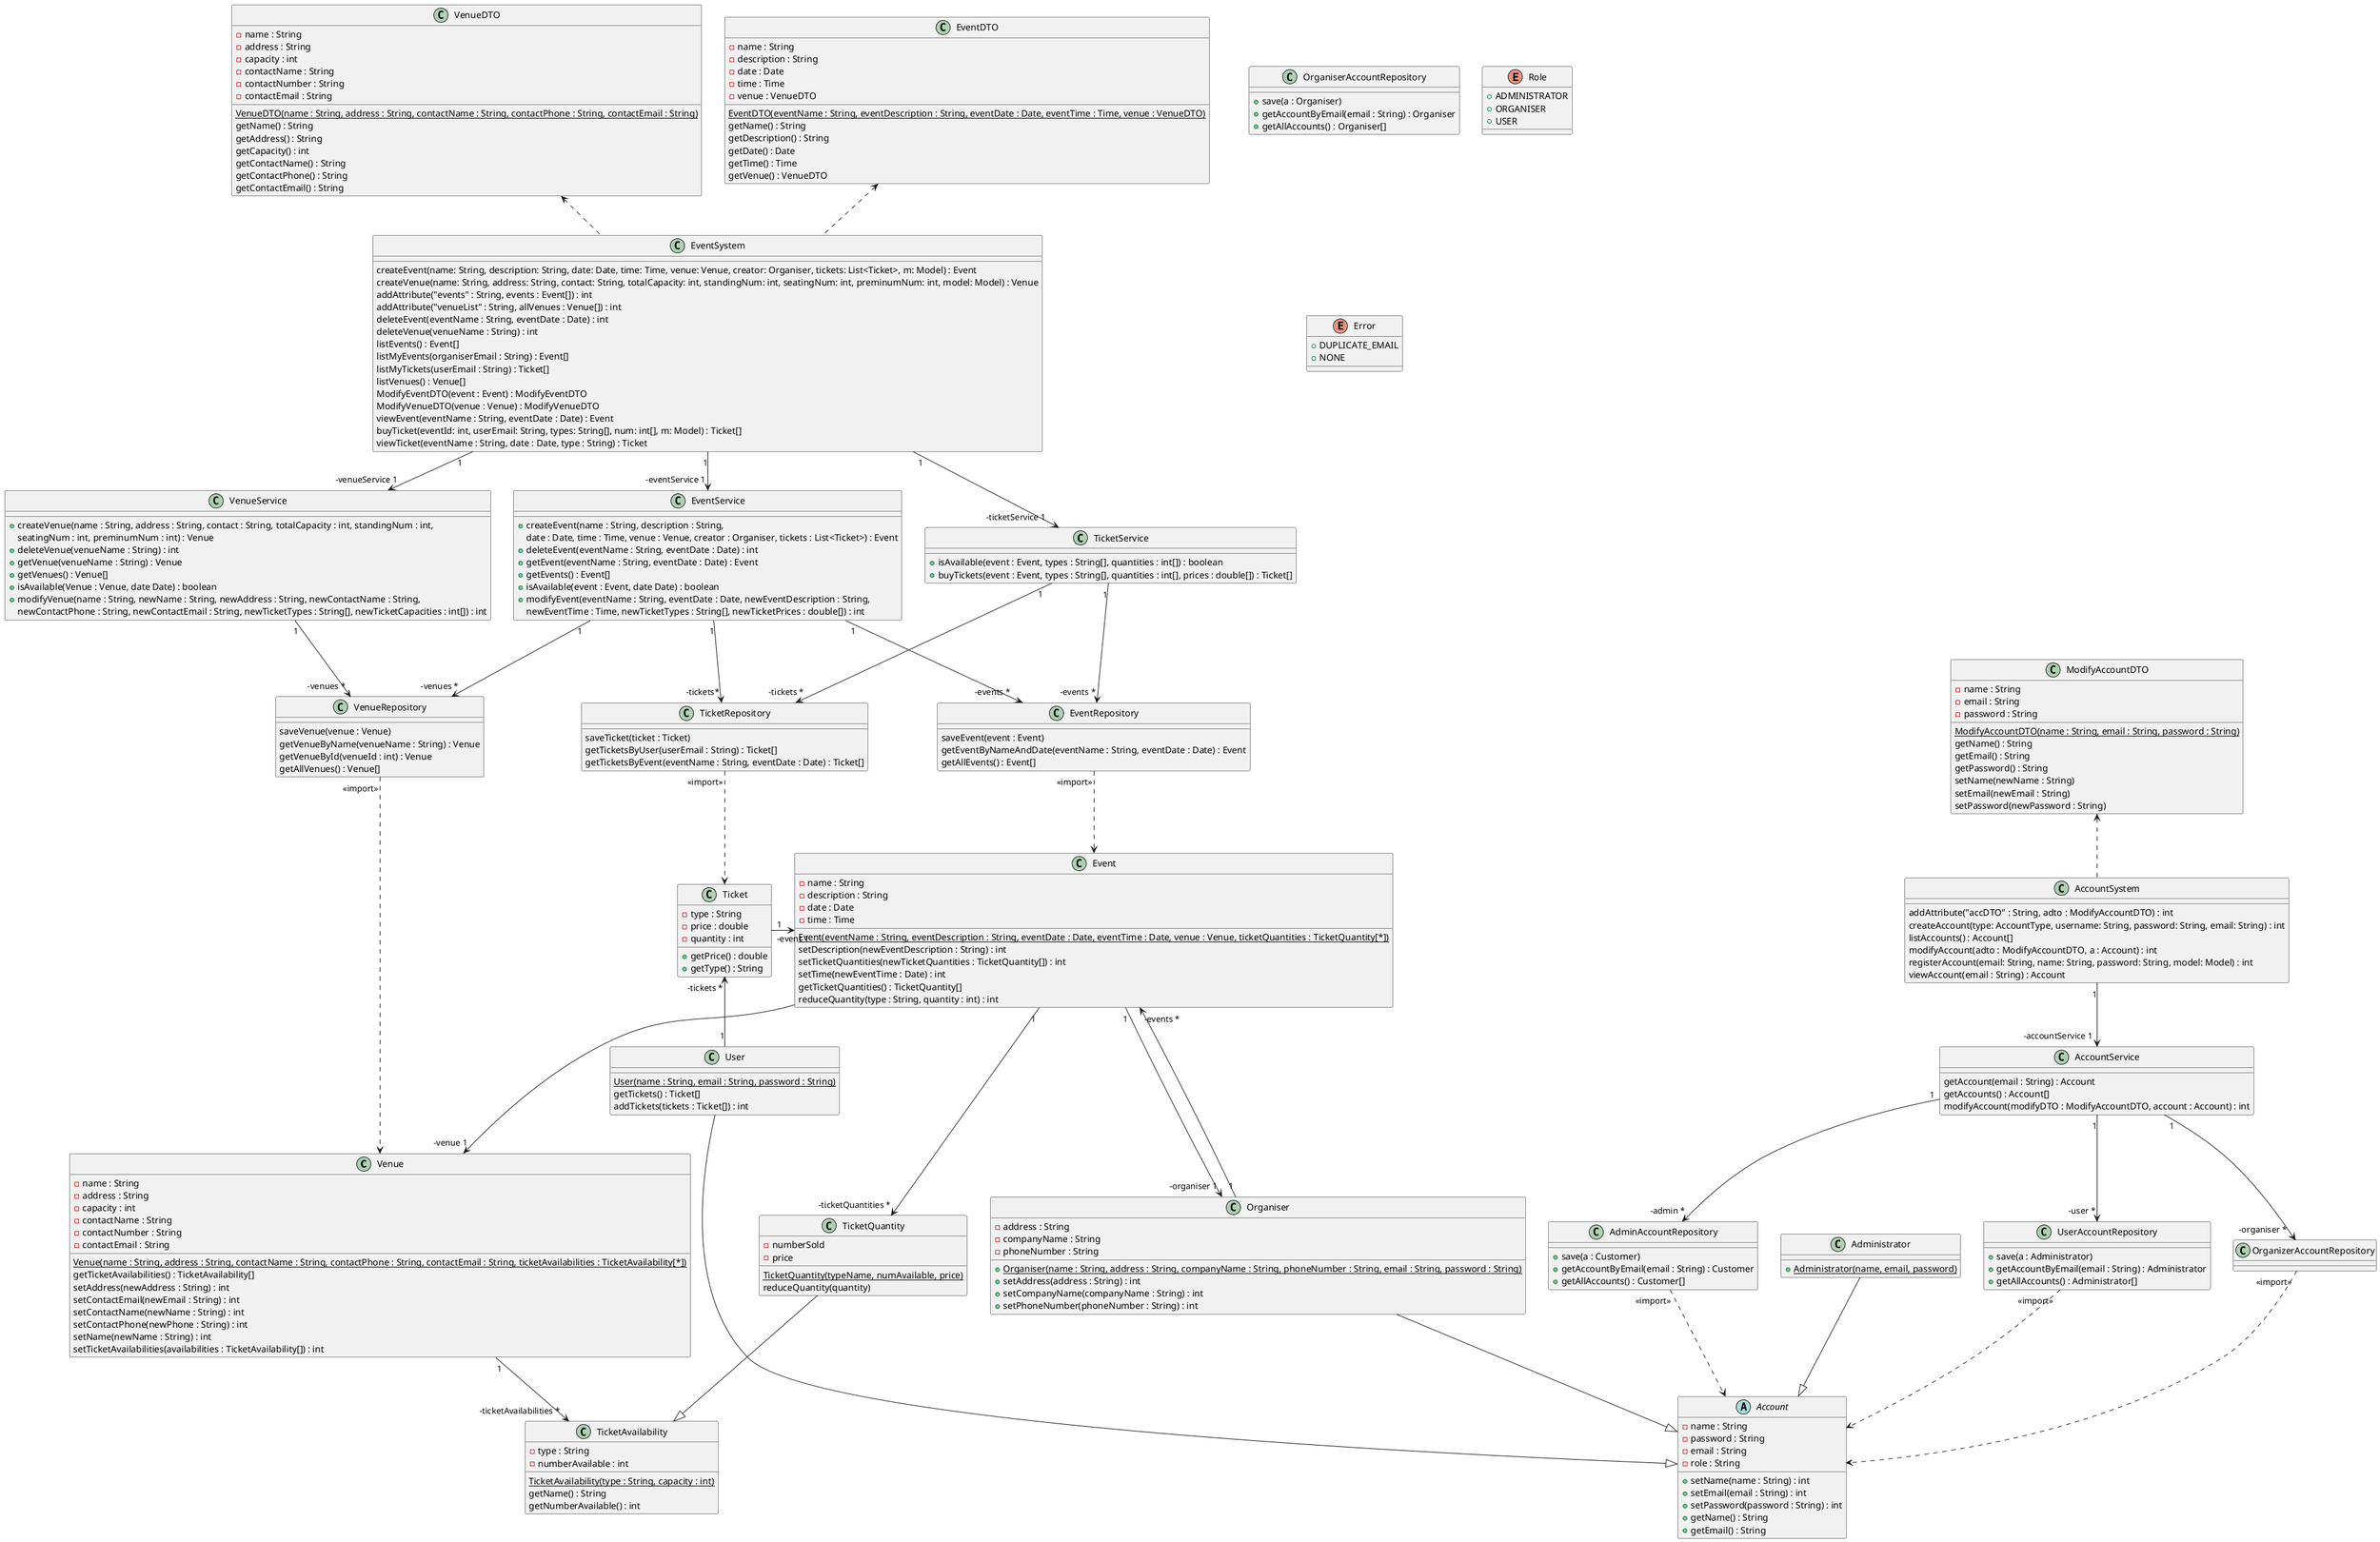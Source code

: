 @startuml class-diagram

    class Venue {
        - name : String
        - address : String
        - capacity : int
        - contactName : String
        - contactNumber : String
        - contactEmail : String
        {static} Venue(name : String, address : String, contactName : String, contactPhone : String, contactEmail : String, ticketAvailabilities : TicketAvailability[*])
        getTicketAvailabilities() : TicketAvailability[]
        setAddress(newAddress : String) : int
        setContactEmail(newEmail : String) : int
        setContactName(newName : String) : int
        setContactPhone(newPhone : String) : int
        setName(newName : String) : int
        setTicketAvailabilities(availabilities : TicketAvailability[]) : int
    }

    class TicketAvailability {
        - type : String
        - numberAvailable : int
        {static} TicketAvailability(type : String, capacity : int)
        getName() : String
        getNumberAvailable() : int
    }

    class TicketQuantity {
        - numberSold
        - price
        {static} TicketQuantity(typeName, numAvailable, price)
        reduceQuantity(quantity)
    }


    class Event {
        - name : String
        - description : String
        - date : Date
        - time : Time
        {static} Event(eventName : String, eventDescription : String, eventDate : Date, eventTime : Date, venue : Venue, ticketQuantities : TicketQuantity[*])
        setDescription(newEventDescription : String) : int
        setTicketQuantities(newTicketQuantities : TicketQuantity[]) : int
        setTime(newEventTime : Date) : int
        getTicketQuantities() : TicketQuantity[]
        reduceQuantity(type : String, quantity : int) : int
    }

    class Ticket {
        - type : String
        - price : double
        - quantity : int
        +getPrice() : double
        +getType() : String
    }

    class Organiser {
        - address : String
        - companyName : String
        - phoneNumber : String
        {static}+Organiser(name : String, address : String, companyName : String, phoneNumber : String, email : String, password : String)
        +setAddress(address : String) : int
        +setCompanyName(companyName : String) : int
        +setPhoneNumber(phoneNumber : String) : int
    }

    class Administrator {
        {static}+Administrator(name, email, password)
    }

    class User {
        {static} User(name : String, email : String, password : String)
        getTickets() : Ticket[]
        addTickets(tickets : Ticket[]) : int
    }

    abstract class Account {
        - name : String
        - password : String
        - email : String
        - role : String
        +setName(name : String) : int
        +setEmail(email : String) : int
        +setPassword(password : String) : int
        +getName() : String
        +getEmail() : String
    }

    class EventDTO {
        - name : String
        - description : String
        - date : Date
        - time : Time
        - venue : VenueDTO
        {static} EventDTO(eventName : String, eventDescription : String, eventDate : Date, eventTime : Time, venue : VenueDTO)
        getName() : String
        getDescription() : String
        getDate() : Date
        getTime() : Time
        getVenue() : VenueDTO
    }


    class VenueDTO {
        - name : String
        - address : String
        - capacity : int
        - contactName : String
        - contactNumber : String
        - contactEmail : String
        {static} VenueDTO(name : String, address : String, contactName : String, contactPhone : String, contactEmail : String)
        getName() : String
        getAddress() : String
        getCapacity() : int
        getContactName() : String
        getContactPhone() : String
        getContactEmail() : String
    }

    class AccountSystem {
        addAttribute("accDTO" : String, adto : ModifyAccountDTO) : int
        createAccount(type: AccountType, username: String, password: String, email: String) : int
        listAccounts() : Account[]
        modifyAccount(adto : ModifyAccountDTO, a : Account) : int
        registerAccount(email: String, name: String, password: String, model: Model) : int
        viewAccount(email : String) : Account
    }

    class EventSystem {
        createEvent(name: String, description: String, date: Date, time: Time, venue: Venue, creator: Organiser, tickets: List<Ticket>, m: Model) : Event
        createVenue(name: String, address: String, contact: String, totalCapacity: int, standingNum: int, seatingNum: int, preminumNum: int, model: Model) : Venue
        addAttribute("events" : String, events : Event[]) : int
        addAttribute("venueList" : String, allVenues : Venue[]) : int
        deleteEvent(eventName : String, eventDate : Date) : int
        deleteVenue(venueName : String) : int
        listEvents() : Event[]
        listMyEvents(organiserEmail : String) : Event[]
        listMyTickets(userEmail : String) : Ticket[]
        listVenues() : Venue[]
        ModifyEventDTO(event : Event) : ModifyEventDTO
        ModifyVenueDTO(venue : Venue) : ModifyVenueDTO
        viewEvent(eventName : String, eventDate : Date) : Event
        buyTicket(eventId: int, userEmail: String, types: String[], num: int[], m: Model) : Ticket[]
        viewTicket(eventName : String, date : Date, type : String) : Ticket
    }

    class AccountService {
        getAccount(email : String) : Account
        getAccounts() : Account[]
        modifyAccount(modifyDTO : ModifyAccountDTO, account : Account) : int
    }

    class ModifyAccountDTO {
        - name : String
        - email : String
        - password : String
        {static} ModifyAccountDTO(name : String, email : String, password : String)
        getName() : String
        getEmail() : String
        getPassword() : String
        setName(newName : String)
        setEmail(newEmail : String)
        setPassword(newPassword : String)
    }

    class EventService {
        +createEvent(name : String, description : String,
        date : Date, time : Time, venue : Venue, creator : Organiser, tickets : List<Ticket>) : Event
        +deleteEvent(eventName : String, eventDate : Date) : int
        +getEvent(eventName : String, eventDate : Date) : Event
        +getEvents() : Event[]
        +isAvailable(event : Event, date Date) : boolean
        +modifyEvent(eventName : String, eventDate : Date, newEventDescription : String,
        newEventTime : Time, newTicketTypes : String[], newTicketPrices : double[]) : int
    }

    class VenueService {
        +createVenue(name : String, address : String, contact : String, totalCapacity : int, standingNum : int,
        seatingNum : int, preminumNum : int) : Venue
        +deleteVenue(venueName : String) : int
        +getVenue(venueName : String) : Venue
        +getVenues() : Venue[]
        +isAvailable(Venue : Venue, date Date) : boolean
        +modifyVenue(name : String, newName : String, newAddress : String, newContactName : String,
        newContactPhone : String, newContactEmail : String, newTicketTypes : String[], newTicketCapacities : int[]) : int
    }

    class TicketService {
        +isAvailable(event : Event, types : String[], quantities : int[]) : boolean
        +buyTickets(event : Event, types : String[], quantities : int[], prices : double[]) : Ticket[]
    }

    class AdminAccountRepository {
        +save(a : Customer)
        +getAccountByEmail(email : String) : Customer
        +getAllAccounts() : Customer[]
    }

    class OrganiserAccountRepository {
        +save(a : Organiser)
        +getAccountByEmail(email : String) : Organiser
        +getAllAccounts() : Organiser[]
    }

    class UserAccountRepository {
        +save(a : Administrator)
        +getAccountByEmail(email : String) : Administrator
        +getAllAccounts() : Administrator[]
    }

    class EventRepository {
        saveEvent(event : Event)
        getEventByNameAndDate(eventName : String, eventDate : Date) : Event
        getAllEvents() : Event[]
    }

    class VenueRepository {
        saveVenue(venue : Venue)
        getVenueByName(venueName : String) : Venue
        getVenueById(venueId : int) : Venue
        getAllVenues() : Venue[]
    }

    class TicketRepository {
        saveTicket(ticket : Ticket)
        getTicketsByUser(userEmail : String) : Ticket[]
        getTicketsByEvent(eventName : String, eventDate : Date) : Ticket[]
    }

    enum Role {
        +ADMINISTRATOR
        +ORGANISER
        +USER
    }

    enum Error {
        +DUPLICATE_EMAIL
        +NONE
    }

    AccountSystem "1" --> "-accountService 1" AccountService

    AccountService "1" --> "-admin *" AdminAccountRepository
    AccountService "1" --> "-organiser *" OrganizerAccountRepository
    AccountService "1" --> "-user *" UserAccountRepository

    EventSystem "1" --> "-eventService 1" EventService
    EventSystem "1" --> "-venueService 1" VenueService
    EventSystem "1" --> "-ticketService 1" TicketService

    VenueService "1" --> "-venues *" VenueRepository

    TicketService "1" --> "-events *" EventRepository
    TicketService "1" --> "-tickets *" TicketRepository

    EventService "1" --> "-events *" EventRepository
    EventService "1" --> "-venues *" VenueRepository
    EventService "1" --> "-tickets*" TicketRepository

    AccountSystem .UP.> ModifyAccountDTO
    EventSystem .UP.> EventDTO
    EventSystem .UP.> VenueDTO

    AdminAccountRepository "<<import>>" ..>  Account
    OrganizerAccountRepository "<<import>>" ..>  Account
    UserAccountRepository "<<import>>" ..>  Account
    EventRepository "<<import>>" ..>  Event
    TicketRepository "<<import>>" ..> Ticket
    VenueRepository "<<import>>" ..> Venue

    Organiser --|> Account
    Administrator --|> Account
    User --|> Account

    TicketQuantity --|> TicketAvailability

    Venue "1" --> "-ticketAvailabilities *" TicketAvailability
    Event "1" ---> "-ticketQuantities *" TicketQuantity
    Event ---> "-venue 1" Venue
    Event "1" ---> "-organiser 1" Organiser
    Organiser "1" ---> "-events *" Event
    Ticket "1" -> "-event 1" Event
    Ticket "-tickets *" <-- "1" User
@enduml
